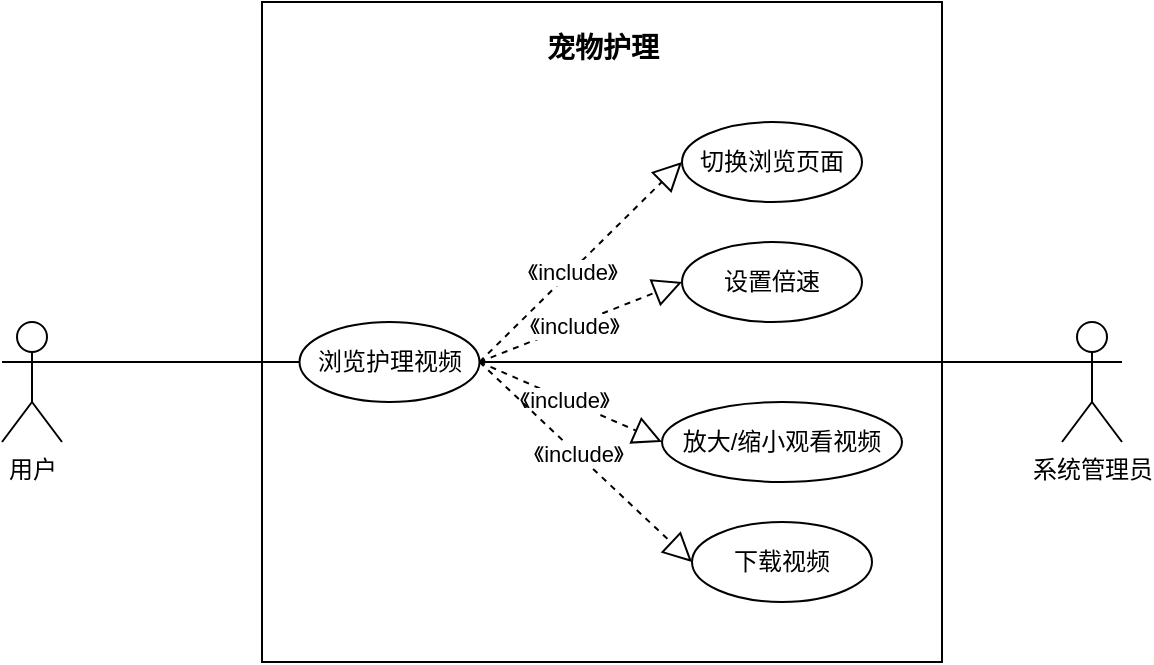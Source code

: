 <mxfile version="24.7.5">
  <diagram name="第 1 页" id="QcJDHtvIiekvlkigNKYK">
    <mxGraphModel dx="1290" dy="621" grid="1" gridSize="10" guides="1" tooltips="1" connect="1" arrows="1" fold="1" page="1" pageScale="1" pageWidth="827" pageHeight="1169" math="0" shadow="0">
      <root>
        <mxCell id="0" />
        <mxCell id="1" parent="0" />
        <mxCell id="Z8VQZaNnym_KmtLRX_bw-1" value="" style="rounded=0;whiteSpace=wrap;html=1;" parent="1" vertex="1">
          <mxGeometry x="190" y="140" width="340" height="330" as="geometry" />
        </mxCell>
        <mxCell id="Z8VQZaNnym_KmtLRX_bw-2" value="用户" style="shape=umlActor;verticalLabelPosition=bottom;verticalAlign=top;html=1;outlineConnect=0;" parent="1" vertex="1">
          <mxGeometry x="60" y="300" width="30" height="60" as="geometry" />
        </mxCell>
        <mxCell id="Z8VQZaNnym_KmtLRX_bw-3" value="系统管理员" style="shape=umlActor;verticalLabelPosition=bottom;verticalAlign=top;html=1;outlineConnect=0;" parent="1" vertex="1">
          <mxGeometry x="590" y="300" width="30" height="60" as="geometry" />
        </mxCell>
        <mxCell id="Z8VQZaNnym_KmtLRX_bw-4" value="&lt;font style=&quot;font-size: 14px;&quot;&gt;宠物护理&lt;/font&gt;" style="text;strokeColor=none;fillColor=none;html=1;fontSize=24;fontStyle=1;verticalAlign=middle;align=center;" parent="1" vertex="1">
          <mxGeometry x="310" y="140" width="100" height="40" as="geometry" />
        </mxCell>
        <mxCell id="Z8VQZaNnym_KmtLRX_bw-5" value="浏览护理视频" style="ellipse;whiteSpace=wrap;html=1;" parent="1" vertex="1">
          <mxGeometry x="208.75" y="300" width="90" height="40" as="geometry" />
        </mxCell>
        <mxCell id="Z8VQZaNnym_KmtLRX_bw-11" value="" style="endArrow=none;html=1;rounded=0;exitX=1;exitY=0.333;exitDx=0;exitDy=0;exitPerimeter=0;entryX=0;entryY=0.5;entryDx=0;entryDy=0;" parent="1" source="Z8VQZaNnym_KmtLRX_bw-2" target="Z8VQZaNnym_KmtLRX_bw-5" edge="1">
          <mxGeometry width="50" height="50" relative="1" as="geometry">
            <mxPoint x="230" y="420" as="sourcePoint" />
            <mxPoint x="280" y="370" as="targetPoint" />
          </mxGeometry>
        </mxCell>
        <mxCell id="Z8VQZaNnym_KmtLRX_bw-16" value="设置倍速" style="ellipse;whiteSpace=wrap;html=1;" parent="1" vertex="1">
          <mxGeometry x="400" y="260" width="90" height="40" as="geometry" />
        </mxCell>
        <mxCell id="Z8VQZaNnym_KmtLRX_bw-17" value="" style="endArrow=block;dashed=1;endFill=0;endSize=12;html=1;rounded=0;entryX=0;entryY=0.5;entryDx=0;entryDy=0;exitX=1;exitY=0.5;exitDx=0;exitDy=0;" parent="1" source="Z8VQZaNnym_KmtLRX_bw-5" target="Z8VQZaNnym_KmtLRX_bw-16" edge="1">
          <mxGeometry width="160" relative="1" as="geometry">
            <mxPoint x="298.75" y="200" as="sourcePoint" />
            <mxPoint x="688.75" y="268.95" as="targetPoint" />
          </mxGeometry>
        </mxCell>
        <mxCell id="Z8VQZaNnym_KmtLRX_bw-18" value="《include》" style="edgeLabel;html=1;align=center;verticalAlign=middle;resizable=0;points=[];" parent="Z8VQZaNnym_KmtLRX_bw-17" vertex="1" connectable="0">
          <mxGeometry x="-0.083" relative="1" as="geometry">
            <mxPoint as="offset" />
          </mxGeometry>
        </mxCell>
        <mxCell id="Z8VQZaNnym_KmtLRX_bw-19" value="放大/缩小观看视频" style="ellipse;whiteSpace=wrap;html=1;" parent="1" vertex="1">
          <mxGeometry x="390" y="340" width="120" height="40" as="geometry" />
        </mxCell>
        <mxCell id="Z8VQZaNnym_KmtLRX_bw-20" value="" style="endArrow=block;dashed=1;endFill=0;endSize=12;html=1;rounded=0;entryX=0;entryY=0.5;entryDx=0;entryDy=0;exitX=1;exitY=0.5;exitDx=0;exitDy=0;" parent="1" source="Z8VQZaNnym_KmtLRX_bw-5" target="Z8VQZaNnym_KmtLRX_bw-19" edge="1">
          <mxGeometry width="160" relative="1" as="geometry">
            <mxPoint x="528.75" y="270" as="sourcePoint" />
            <mxPoint x="682.75" y="208.95" as="targetPoint" />
          </mxGeometry>
        </mxCell>
        <mxCell id="Z8VQZaNnym_KmtLRX_bw-21" value="《include》" style="edgeLabel;html=1;align=center;verticalAlign=middle;resizable=0;points=[];" parent="Z8VQZaNnym_KmtLRX_bw-20" vertex="1" connectable="0">
          <mxGeometry x="-0.083" relative="1" as="geometry">
            <mxPoint as="offset" />
          </mxGeometry>
        </mxCell>
        <mxCell id="Z8VQZaNnym_KmtLRX_bw-26" value="切换浏览页面" style="ellipse;whiteSpace=wrap;html=1;" parent="1" vertex="1">
          <mxGeometry x="400" y="200" width="90" height="40" as="geometry" />
        </mxCell>
        <mxCell id="Z8VQZaNnym_KmtLRX_bw-27" value="" style="endArrow=block;dashed=1;endFill=0;endSize=12;html=1;rounded=0;entryX=0;entryY=0.5;entryDx=0;entryDy=0;exitX=1;exitY=0.5;exitDx=0;exitDy=0;" parent="1" source="Z8VQZaNnym_KmtLRX_bw-5" target="Z8VQZaNnym_KmtLRX_bw-26" edge="1">
          <mxGeometry width="160" relative="1" as="geometry">
            <mxPoint x="299" y="385" as="sourcePoint" />
            <mxPoint x="688.75" y="333.95" as="targetPoint" />
          </mxGeometry>
        </mxCell>
        <mxCell id="Z8VQZaNnym_KmtLRX_bw-28" value="《include》" style="edgeLabel;html=1;align=center;verticalAlign=middle;resizable=0;points=[];" parent="Z8VQZaNnym_KmtLRX_bw-27" vertex="1" connectable="0">
          <mxGeometry x="-0.083" relative="1" as="geometry">
            <mxPoint as="offset" />
          </mxGeometry>
        </mxCell>
        <mxCell id="Z8VQZaNnym_KmtLRX_bw-29" value="下载视频" style="ellipse;whiteSpace=wrap;html=1;" parent="1" vertex="1">
          <mxGeometry x="405" y="400" width="90" height="40" as="geometry" />
        </mxCell>
        <mxCell id="Z8VQZaNnym_KmtLRX_bw-30" value="" style="endArrow=block;dashed=1;endFill=0;endSize=12;html=1;rounded=0;entryX=0;entryY=0.5;entryDx=0;entryDy=0;exitX=1;exitY=0.5;exitDx=0;exitDy=0;" parent="1" source="Z8VQZaNnym_KmtLRX_bw-5" target="Z8VQZaNnym_KmtLRX_bw-29" edge="1">
          <mxGeometry width="160" relative="1" as="geometry">
            <mxPoint x="309" y="450" as="sourcePoint" />
            <mxPoint x="698.75" y="398.95" as="targetPoint" />
          </mxGeometry>
        </mxCell>
        <mxCell id="Z8VQZaNnym_KmtLRX_bw-31" value="《include》" style="edgeLabel;html=1;align=center;verticalAlign=middle;resizable=0;points=[];" parent="Z8VQZaNnym_KmtLRX_bw-30" vertex="1" connectable="0">
          <mxGeometry x="-0.083" relative="1" as="geometry">
            <mxPoint as="offset" />
          </mxGeometry>
        </mxCell>
        <mxCell id="Z8VQZaNnym_KmtLRX_bw-33" value="" style="endArrow=none;html=1;rounded=0;entryX=1;entryY=0.5;entryDx=0;entryDy=0;exitX=0;exitY=0.333;exitDx=0;exitDy=0;exitPerimeter=0;" parent="1" source="Z8VQZaNnym_KmtLRX_bw-3" target="Z8VQZaNnym_KmtLRX_bw-5" edge="1">
          <mxGeometry width="50" height="50" relative="1" as="geometry">
            <mxPoint x="580" y="320" as="sourcePoint" />
            <mxPoint x="219" y="330" as="targetPoint" />
          </mxGeometry>
        </mxCell>
      </root>
    </mxGraphModel>
  </diagram>
</mxfile>

